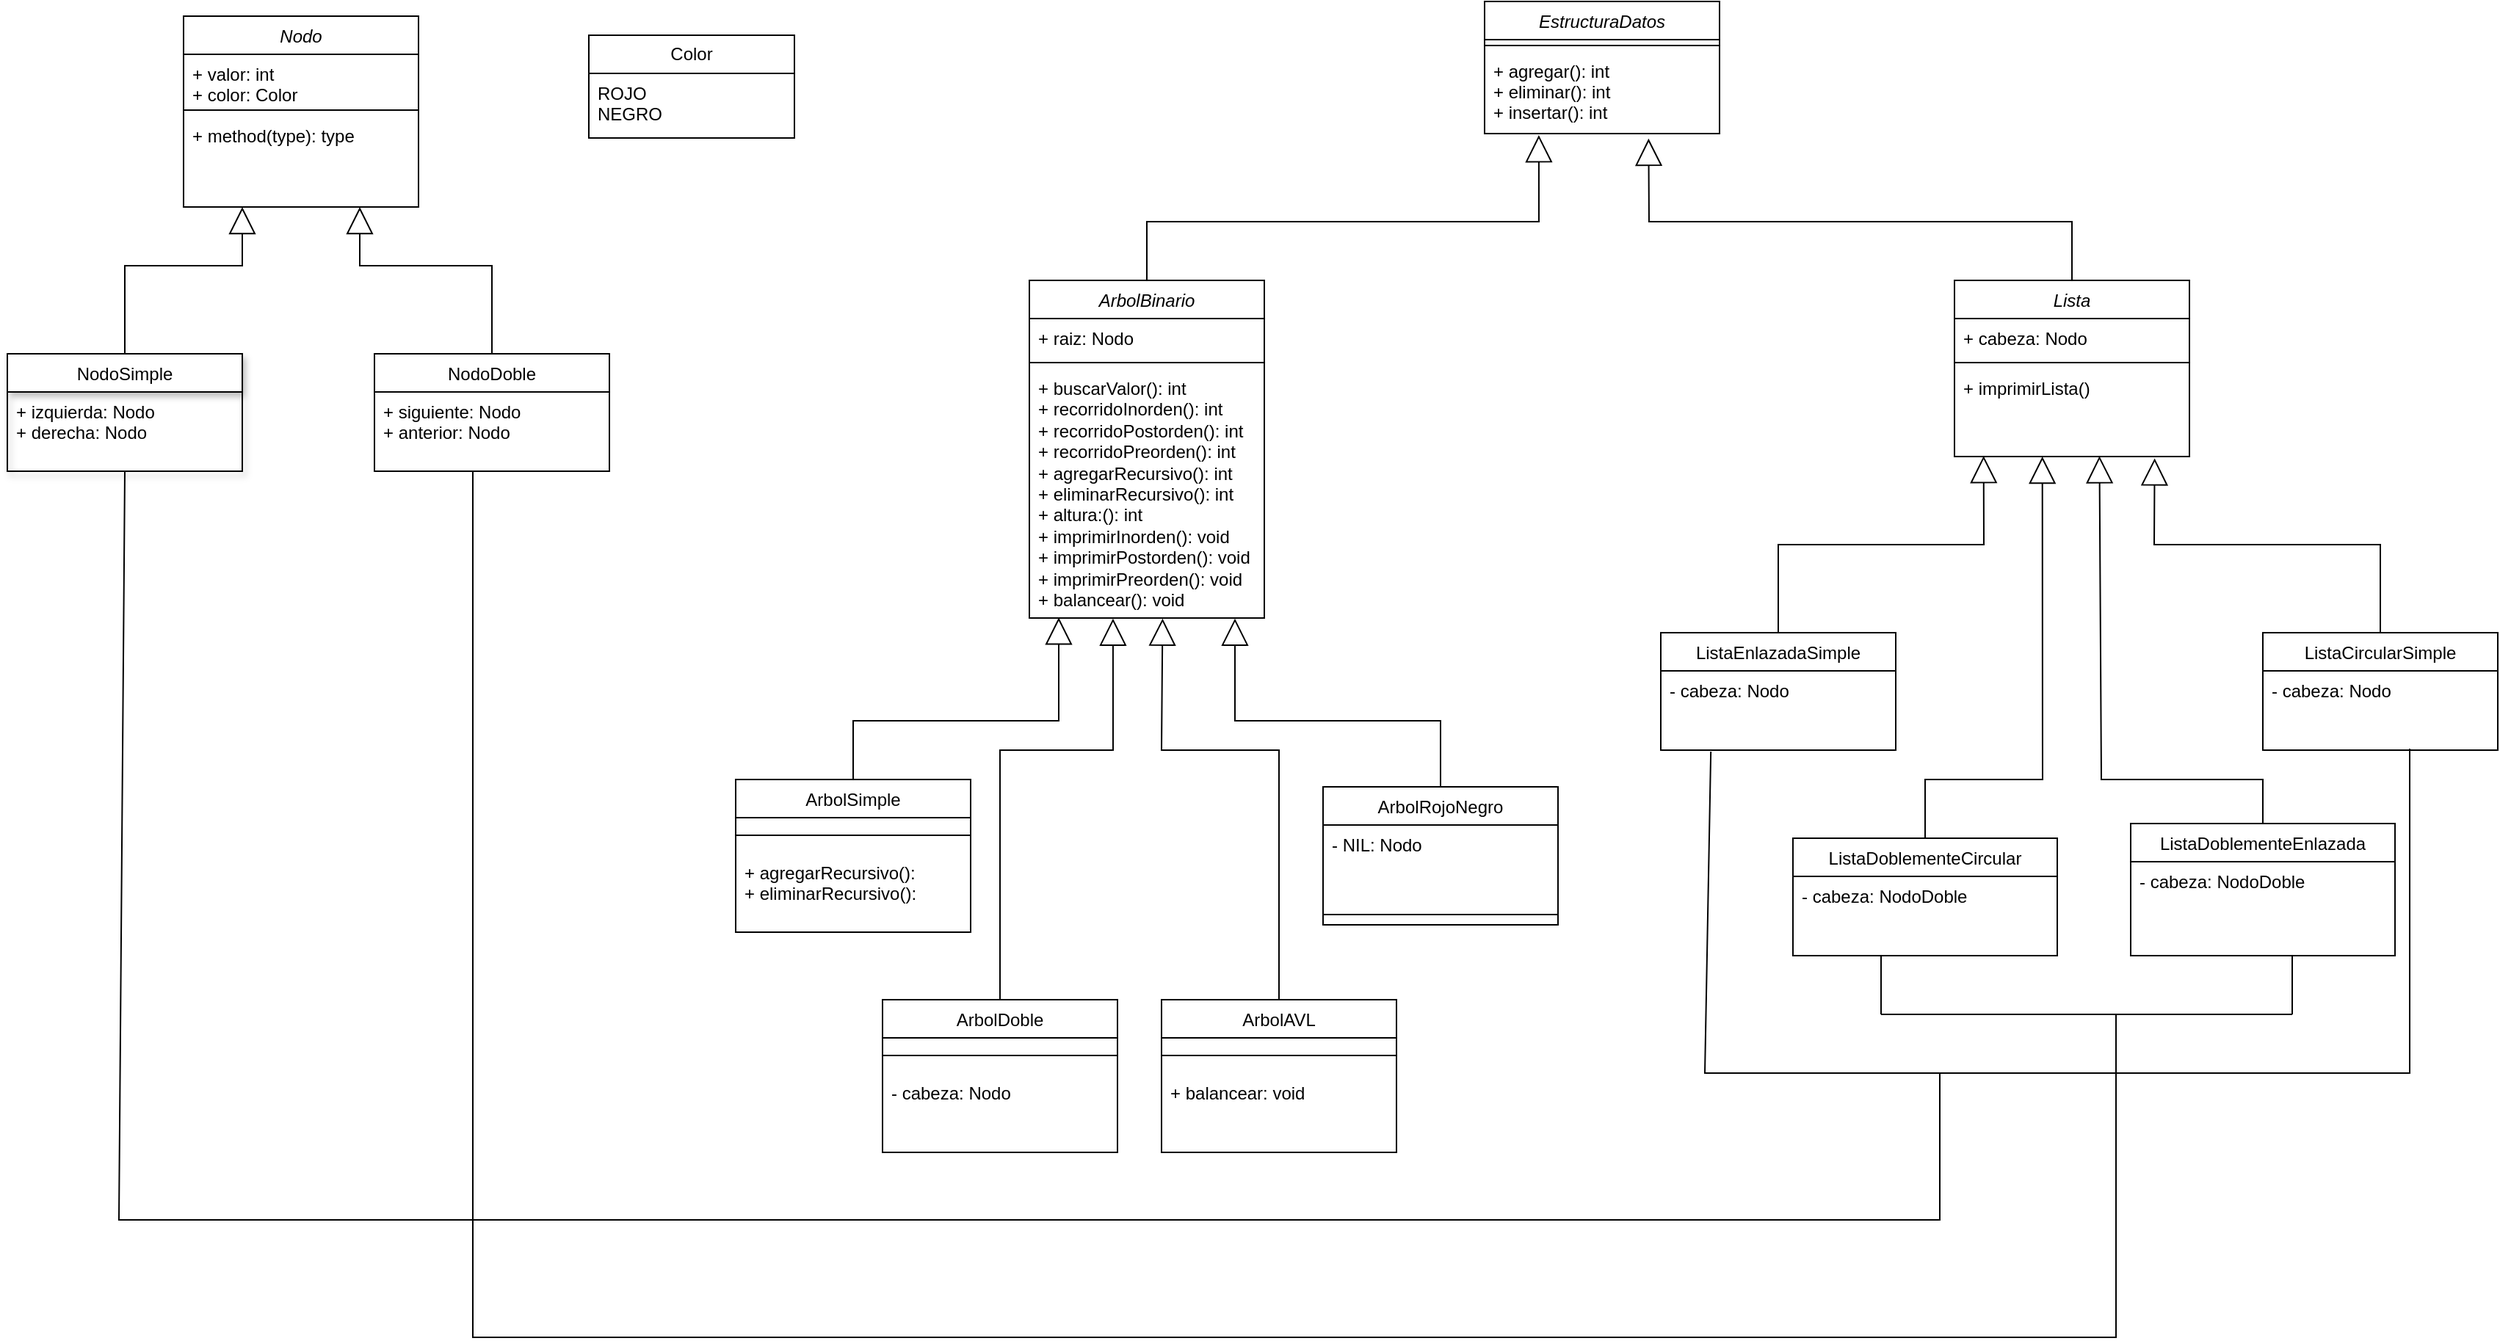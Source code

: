 <mxfile version="24.5.4" type="github">
  <diagram id="C5RBs43oDa-KdzZeNtuy" name="Page-1">
    <mxGraphModel dx="1120" dy="462" grid="1" gridSize="10" guides="1" tooltips="1" connect="1" arrows="1" fold="1" page="1" pageScale="1" pageWidth="827" pageHeight="1169" math="0" shadow="0">
      <root>
        <mxCell id="WIyWlLk6GJQsqaUBKTNV-0" />
        <mxCell id="WIyWlLk6GJQsqaUBKTNV-1" parent="WIyWlLk6GJQsqaUBKTNV-0" />
        <mxCell id="zkfFHV4jXpPFQw0GAbJ--0" value="EstructuraDatos" style="swimlane;fontStyle=2;align=center;verticalAlign=top;childLayout=stackLayout;horizontal=1;startSize=26;horizontalStack=0;resizeParent=1;resizeLast=0;collapsible=1;marginBottom=0;rounded=0;shadow=0;strokeWidth=1;" parent="WIyWlLk6GJQsqaUBKTNV-1" vertex="1">
          <mxGeometry x="1010" y="10" width="160" height="90" as="geometry">
            <mxRectangle x="230" y="140" width="160" height="26" as="alternateBounds" />
          </mxGeometry>
        </mxCell>
        <mxCell id="DncJ9CUcUolEmfU4vxdp-8" value="" style="line;strokeWidth=1;fillColor=none;align=left;verticalAlign=middle;spacingTop=-1;spacingLeft=3;spacingRight=3;rotatable=0;labelPosition=right;points=[];portConstraint=eastwest;strokeColor=inherit;" parent="zkfFHV4jXpPFQw0GAbJ--0" vertex="1">
          <mxGeometry y="26" width="160" height="8" as="geometry" />
        </mxCell>
        <mxCell id="zkfFHV4jXpPFQw0GAbJ--1" value="+ agregar(): int&#xa;+ eliminar(): int&#xa;+ insertar(): int" style="text;align=left;verticalAlign=top;spacingLeft=4;spacingRight=4;overflow=hidden;rotatable=0;points=[[0,0.5],[1,0.5]];portConstraint=eastwest;" parent="zkfFHV4jXpPFQw0GAbJ--0" vertex="1">
          <mxGeometry y="34" width="160" height="56" as="geometry" />
        </mxCell>
        <mxCell id="zkfFHV4jXpPFQw0GAbJ--6" value="NodoSimple" style="swimlane;fontStyle=0;align=center;verticalAlign=top;childLayout=stackLayout;horizontal=1;startSize=26;horizontalStack=0;resizeParent=1;resizeLast=0;collapsible=1;marginBottom=0;rounded=0;shadow=1;strokeWidth=1;" parent="WIyWlLk6GJQsqaUBKTNV-1" vertex="1">
          <mxGeometry x="4" y="250" width="160" height="80" as="geometry">
            <mxRectangle x="130" y="380" width="160" height="26" as="alternateBounds" />
          </mxGeometry>
        </mxCell>
        <mxCell id="zkfFHV4jXpPFQw0GAbJ--7" value="+ izquierda: Nodo&#xa;+ derecha: Nodo" style="text;align=left;verticalAlign=top;spacingLeft=4;spacingRight=4;overflow=hidden;rotatable=0;points=[[0,0.5],[1,0.5]];portConstraint=eastwest;" parent="zkfFHV4jXpPFQw0GAbJ--6" vertex="1">
          <mxGeometry y="26" width="160" height="54" as="geometry" />
        </mxCell>
        <mxCell id="DncJ9CUcUolEmfU4vxdp-2" value="NodoDoble" style="swimlane;fontStyle=0;align=center;verticalAlign=top;childLayout=stackLayout;horizontal=1;startSize=26;horizontalStack=0;resizeParent=1;resizeLast=0;collapsible=1;marginBottom=0;rounded=0;shadow=0;strokeWidth=1;" parent="WIyWlLk6GJQsqaUBKTNV-1" vertex="1">
          <mxGeometry x="254" y="250" width="160" height="80" as="geometry">
            <mxRectangle x="130" y="380" width="160" height="26" as="alternateBounds" />
          </mxGeometry>
        </mxCell>
        <mxCell id="DncJ9CUcUolEmfU4vxdp-3" value="+ siguiente: Nodo&#xa;+ anterior: Nodo" style="text;align=left;verticalAlign=top;spacingLeft=4;spacingRight=4;overflow=hidden;rotatable=0;points=[[0,0.5],[1,0.5]];portConstraint=eastwest;" parent="DncJ9CUcUolEmfU4vxdp-2" vertex="1">
          <mxGeometry y="26" width="160" height="54" as="geometry" />
        </mxCell>
        <mxCell id="DncJ9CUcUolEmfU4vxdp-9" value="ListaEnlazadaSimple" style="swimlane;fontStyle=0;align=center;verticalAlign=top;childLayout=stackLayout;horizontal=1;startSize=26;horizontalStack=0;resizeParent=1;resizeLast=0;collapsible=1;marginBottom=0;rounded=0;shadow=0;strokeWidth=1;" parent="WIyWlLk6GJQsqaUBKTNV-1" vertex="1">
          <mxGeometry x="1130" y="440" width="160" height="80" as="geometry">
            <mxRectangle x="130" y="380" width="160" height="26" as="alternateBounds" />
          </mxGeometry>
        </mxCell>
        <mxCell id="DncJ9CUcUolEmfU4vxdp-10" value="- cabeza: Nodo" style="text;align=left;verticalAlign=top;spacingLeft=4;spacingRight=4;overflow=hidden;rotatable=0;points=[[0,0.5],[1,0.5]];portConstraint=eastwest;" parent="DncJ9CUcUolEmfU4vxdp-9" vertex="1">
          <mxGeometry y="26" width="160" height="54" as="geometry" />
        </mxCell>
        <mxCell id="DncJ9CUcUolEmfU4vxdp-11" value="ListaDoblementeEnlazada" style="swimlane;fontStyle=0;align=center;verticalAlign=top;childLayout=stackLayout;horizontal=1;startSize=26;horizontalStack=0;resizeParent=1;resizeLast=0;collapsible=1;marginBottom=0;rounded=0;shadow=0;strokeWidth=1;" parent="WIyWlLk6GJQsqaUBKTNV-1" vertex="1">
          <mxGeometry x="1450" y="570" width="180" height="90" as="geometry">
            <mxRectangle x="130" y="380" width="160" height="26" as="alternateBounds" />
          </mxGeometry>
        </mxCell>
        <mxCell id="DncJ9CUcUolEmfU4vxdp-12" value="- cabeza: NodoDoble" style="text;align=left;verticalAlign=top;spacingLeft=4;spacingRight=4;overflow=hidden;rotatable=0;points=[[0,0.5],[1,0.5]];portConstraint=eastwest;" parent="DncJ9CUcUolEmfU4vxdp-11" vertex="1">
          <mxGeometry y="26" width="180" height="54" as="geometry" />
        </mxCell>
        <mxCell id="DncJ9CUcUolEmfU4vxdp-13" value="ListaDoblementeCircular" style="swimlane;fontStyle=0;align=center;verticalAlign=top;childLayout=stackLayout;horizontal=1;startSize=26;horizontalStack=0;resizeParent=1;resizeLast=0;collapsible=1;marginBottom=0;rounded=0;shadow=0;strokeWidth=1;" parent="WIyWlLk6GJQsqaUBKTNV-1" vertex="1">
          <mxGeometry x="1220" y="580" width="180" height="80" as="geometry">
            <mxRectangle x="130" y="380" width="160" height="26" as="alternateBounds" />
          </mxGeometry>
        </mxCell>
        <mxCell id="DncJ9CUcUolEmfU4vxdp-14" value="- cabeza: NodoDoble" style="text;align=left;verticalAlign=top;spacingLeft=4;spacingRight=4;overflow=hidden;rotatable=0;points=[[0,0.5],[1,0.5]];portConstraint=eastwest;" parent="DncJ9CUcUolEmfU4vxdp-13" vertex="1">
          <mxGeometry y="26" width="180" height="54" as="geometry" />
        </mxCell>
        <mxCell id="DncJ9CUcUolEmfU4vxdp-15" value="ListaCircularSimple" style="swimlane;fontStyle=0;align=center;verticalAlign=top;childLayout=stackLayout;horizontal=1;startSize=26;horizontalStack=0;resizeParent=1;resizeLast=0;collapsible=1;marginBottom=0;rounded=0;shadow=0;strokeWidth=1;" parent="WIyWlLk6GJQsqaUBKTNV-1" vertex="1">
          <mxGeometry x="1540" y="440" width="160" height="80" as="geometry">
            <mxRectangle x="130" y="380" width="160" height="26" as="alternateBounds" />
          </mxGeometry>
        </mxCell>
        <mxCell id="DncJ9CUcUolEmfU4vxdp-16" value="- cabeza: Nodo" style="text;align=left;verticalAlign=top;spacingLeft=4;spacingRight=4;overflow=hidden;rotatable=0;points=[[0,0.5],[1,0.5]];portConstraint=eastwest;" parent="DncJ9CUcUolEmfU4vxdp-15" vertex="1">
          <mxGeometry y="26" width="160" height="54" as="geometry" />
        </mxCell>
        <mxCell id="DncJ9CUcUolEmfU4vxdp-19" value="&lt;span style=&quot;font-weight: normal;&quot;&gt;&lt;i&gt;ArbolBinario&lt;/i&gt;&lt;/span&gt;" style="swimlane;fontStyle=1;align=center;verticalAlign=top;childLayout=stackLayout;horizontal=1;startSize=26;horizontalStack=0;resizeParent=1;resizeParentMax=0;resizeLast=0;collapsible=1;marginBottom=0;whiteSpace=wrap;html=1;" parent="WIyWlLk6GJQsqaUBKTNV-1" vertex="1">
          <mxGeometry x="700" y="200" width="160" height="230" as="geometry" />
        </mxCell>
        <mxCell id="DncJ9CUcUolEmfU4vxdp-20" value="+ raiz: Nodo" style="text;strokeColor=none;fillColor=none;align=left;verticalAlign=top;spacingLeft=4;spacingRight=4;overflow=hidden;rotatable=0;points=[[0,0.5],[1,0.5]];portConstraint=eastwest;whiteSpace=wrap;html=1;" parent="DncJ9CUcUolEmfU4vxdp-19" vertex="1">
          <mxGeometry y="26" width="160" height="26" as="geometry" />
        </mxCell>
        <mxCell id="DncJ9CUcUolEmfU4vxdp-21" value="" style="line;strokeWidth=1;fillColor=none;align=left;verticalAlign=middle;spacingTop=-1;spacingLeft=3;spacingRight=3;rotatable=0;labelPosition=right;points=[];portConstraint=eastwest;strokeColor=inherit;" parent="DncJ9CUcUolEmfU4vxdp-19" vertex="1">
          <mxGeometry y="52" width="160" height="8" as="geometry" />
        </mxCell>
        <mxCell id="DncJ9CUcUolEmfU4vxdp-22" value="+ buscarValor(): int&lt;br&gt;+ recorridoInorden(): int&lt;div&gt;+ recorridoPostorden(): int&lt;br&gt;+ recorridoPreorden()&lt;span style=&quot;background-color: initial;&quot;&gt;: int&lt;/span&gt;&lt;/div&gt;&lt;div&gt;&lt;span style=&quot;text-wrap: nowrap;&quot;&gt;+ agregarRecursivo(): int&lt;/span&gt;&lt;br style=&quot;text-wrap: nowrap; padding: 0px; margin: 0px;&quot;&gt;&lt;span style=&quot;text-wrap: nowrap;&quot;&gt;+ eliminarRecursivo(): int&lt;/span&gt;&lt;/div&gt;&lt;div&gt;+ altura:(): int&lt;span style=&quot;text-wrap: nowrap;&quot;&gt;&lt;br&gt;&lt;/span&gt;&lt;/div&gt;&lt;div&gt;+ imprimirInorden()&lt;span style=&quot;background-color: initial;&quot;&gt;: void&lt;/span&gt;&lt;/div&gt;&lt;div&gt;+ imprimir&lt;span style=&quot;background-color: initial;&quot;&gt;Postorden()&lt;/span&gt;&lt;span style=&quot;background-color: initial;&quot;&gt;: void&lt;/span&gt;&lt;/div&gt;&lt;div&gt;&lt;span style=&quot;background-color: initial;&quot;&gt;+ imprimirPreorden()&lt;/span&gt;&lt;span style=&quot;background-color: initial;&quot;&gt;: void&lt;br&gt;&lt;/span&gt;&lt;/div&gt;&lt;div&gt;&lt;span style=&quot;text-wrap: nowrap;&quot;&gt;+ balancear(): void&lt;/span&gt;&lt;span style=&quot;background-color: initial;&quot;&gt;&lt;br&gt;&lt;/span&gt;&lt;/div&gt;" style="text;strokeColor=none;fillColor=none;align=left;verticalAlign=top;spacingLeft=4;spacingRight=4;overflow=hidden;rotatable=0;points=[[0,0.5],[1,0.5]];portConstraint=eastwest;whiteSpace=wrap;html=1;" parent="DncJ9CUcUolEmfU4vxdp-19" vertex="1">
          <mxGeometry y="60" width="160" height="170" as="geometry" />
        </mxCell>
        <mxCell id="DncJ9CUcUolEmfU4vxdp-24" value="" style="endArrow=block;endSize=16;endFill=0;html=1;rounded=0;exitX=0.5;exitY=0;exitDx=0;exitDy=0;entryX=0.231;entryY=1.019;entryDx=0;entryDy=0;entryPerimeter=0;" parent="WIyWlLk6GJQsqaUBKTNV-1" source="DncJ9CUcUolEmfU4vxdp-19" target="zkfFHV4jXpPFQw0GAbJ--1" edge="1">
          <mxGeometry width="160" relative="1" as="geometry">
            <mxPoint x="830" y="435" as="sourcePoint" />
            <mxPoint x="980" y="191" as="targetPoint" />
            <Array as="points">
              <mxPoint x="780" y="160" />
              <mxPoint x="1047" y="160" />
            </Array>
          </mxGeometry>
        </mxCell>
        <mxCell id="DncJ9CUcUolEmfU4vxdp-35" value="Nodo" style="swimlane;fontStyle=2;align=center;verticalAlign=top;childLayout=stackLayout;horizontal=1;startSize=26;horizontalStack=0;resizeParent=1;resizeLast=0;collapsible=1;marginBottom=0;rounded=0;shadow=0;strokeWidth=1;" parent="WIyWlLk6GJQsqaUBKTNV-1" vertex="1">
          <mxGeometry x="124" y="20" width="160" height="130" as="geometry">
            <mxRectangle x="230" y="140" width="160" height="26" as="alternateBounds" />
          </mxGeometry>
        </mxCell>
        <mxCell id="DncJ9CUcUolEmfU4vxdp-37" value="+ valor: int&#xa;+ color: Color" style="text;align=left;verticalAlign=top;spacingLeft=4;spacingRight=4;overflow=hidden;rotatable=0;points=[[0,0.5],[1,0.5]];portConstraint=eastwest;" parent="DncJ9CUcUolEmfU4vxdp-35" vertex="1">
          <mxGeometry y="26" width="160" height="34" as="geometry" />
        </mxCell>
        <mxCell id="DncJ9CUcUolEmfU4vxdp-43" value="" style="line;strokeWidth=1;fillColor=none;align=left;verticalAlign=middle;spacingTop=-1;spacingLeft=3;spacingRight=3;rotatable=0;labelPosition=right;points=[];portConstraint=eastwest;strokeColor=inherit;" parent="DncJ9CUcUolEmfU4vxdp-35" vertex="1">
          <mxGeometry y="60" width="160" height="8" as="geometry" />
        </mxCell>
        <mxCell id="DncJ9CUcUolEmfU4vxdp-42" value="+ method(type): type" style="text;align=left;verticalAlign=top;spacingLeft=4;spacingRight=4;overflow=hidden;rotatable=0;points=[[0,0.5],[1,0.5]];portConstraint=eastwest;" parent="DncJ9CUcUolEmfU4vxdp-35" vertex="1">
          <mxGeometry y="68" width="160" height="56" as="geometry" />
        </mxCell>
        <mxCell id="DncJ9CUcUolEmfU4vxdp-44" value="" style="endArrow=block;endSize=16;endFill=0;html=1;rounded=0;entryX=0.25;entryY=1;entryDx=0;entryDy=0;exitX=0.5;exitY=0;exitDx=0;exitDy=0;" parent="WIyWlLk6GJQsqaUBKTNV-1" source="zkfFHV4jXpPFQw0GAbJ--6" target="DncJ9CUcUolEmfU4vxdp-35" edge="1">
          <mxGeometry width="160" relative="1" as="geometry">
            <mxPoint x="234" y="210" as="sourcePoint" />
            <mxPoint x="394" y="210" as="targetPoint" />
            <Array as="points">
              <mxPoint x="84" y="190" />
              <mxPoint x="164" y="190" />
            </Array>
          </mxGeometry>
        </mxCell>
        <mxCell id="DncJ9CUcUolEmfU4vxdp-45" value="" style="endArrow=block;endSize=16;endFill=0;html=1;rounded=0;entryX=0.75;entryY=1;entryDx=0;entryDy=0;exitX=0.5;exitY=0;exitDx=0;exitDy=0;" parent="WIyWlLk6GJQsqaUBKTNV-1" source="DncJ9CUcUolEmfU4vxdp-2" target="DncJ9CUcUolEmfU4vxdp-35" edge="1">
          <mxGeometry width="160" relative="1" as="geometry">
            <mxPoint x="54" y="260" as="sourcePoint" />
            <mxPoint x="187" y="160" as="targetPoint" />
            <Array as="points">
              <mxPoint x="334" y="190" />
              <mxPoint x="244" y="190" />
            </Array>
          </mxGeometry>
        </mxCell>
        <mxCell id="DncJ9CUcUolEmfU4vxdp-46" value="&lt;span style=&quot;font-weight: normal;&quot;&gt;&lt;i&gt;Lista&lt;/i&gt;&lt;/span&gt;" style="swimlane;fontStyle=1;align=center;verticalAlign=top;childLayout=stackLayout;horizontal=1;startSize=26;horizontalStack=0;resizeParent=1;resizeParentMax=0;resizeLast=0;collapsible=1;marginBottom=0;whiteSpace=wrap;html=1;" parent="WIyWlLk6GJQsqaUBKTNV-1" vertex="1">
          <mxGeometry x="1330" y="200" width="160" height="120" as="geometry" />
        </mxCell>
        <mxCell id="DncJ9CUcUolEmfU4vxdp-47" value="+ cabeza: Nodo" style="text;strokeColor=none;fillColor=none;align=left;verticalAlign=top;spacingLeft=4;spacingRight=4;overflow=hidden;rotatable=0;points=[[0,0.5],[1,0.5]];portConstraint=eastwest;whiteSpace=wrap;html=1;" parent="DncJ9CUcUolEmfU4vxdp-46" vertex="1">
          <mxGeometry y="26" width="160" height="26" as="geometry" />
        </mxCell>
        <mxCell id="DncJ9CUcUolEmfU4vxdp-48" value="" style="line;strokeWidth=1;fillColor=none;align=left;verticalAlign=middle;spacingTop=-1;spacingLeft=3;spacingRight=3;rotatable=0;labelPosition=right;points=[];portConstraint=eastwest;strokeColor=inherit;" parent="DncJ9CUcUolEmfU4vxdp-46" vertex="1">
          <mxGeometry y="52" width="160" height="8" as="geometry" />
        </mxCell>
        <mxCell id="DncJ9CUcUolEmfU4vxdp-49" value="+ imprimirLista()" style="text;strokeColor=none;fillColor=none;align=left;verticalAlign=top;spacingLeft=4;spacingRight=4;overflow=hidden;rotatable=0;points=[[0,0.5],[1,0.5]];portConstraint=eastwest;whiteSpace=wrap;html=1;" parent="DncJ9CUcUolEmfU4vxdp-46" vertex="1">
          <mxGeometry y="60" width="160" height="60" as="geometry" />
        </mxCell>
        <mxCell id="DncJ9CUcUolEmfU4vxdp-50" value="" style="endArrow=block;endSize=16;endFill=0;html=1;rounded=0;exitX=0.5;exitY=0;exitDx=0;exitDy=0;entryX=0.698;entryY=1.061;entryDx=0;entryDy=0;entryPerimeter=0;" parent="WIyWlLk6GJQsqaUBKTNV-1" source="DncJ9CUcUolEmfU4vxdp-46" target="zkfFHV4jXpPFQw0GAbJ--1" edge="1">
          <mxGeometry width="160" relative="1" as="geometry">
            <mxPoint x="870" y="290" as="sourcePoint" />
            <mxPoint x="947" y="201" as="targetPoint" />
            <Array as="points">
              <mxPoint x="1410" y="160" />
              <mxPoint x="1122" y="160" />
            </Array>
          </mxGeometry>
        </mxCell>
        <mxCell id="DncJ9CUcUolEmfU4vxdp-51" value="" style="endArrow=block;endSize=16;endFill=0;html=1;rounded=0;exitX=0.5;exitY=0;exitDx=0;exitDy=0;entryX=0.124;entryY=0.993;entryDx=0;entryDy=0;entryPerimeter=0;" parent="WIyWlLk6GJQsqaUBKTNV-1" source="DncJ9CUcUolEmfU4vxdp-9" target="DncJ9CUcUolEmfU4vxdp-49" edge="1">
          <mxGeometry width="160" relative="1" as="geometry">
            <mxPoint x="1250" y="300" as="sourcePoint" />
            <mxPoint x="1350" y="340" as="targetPoint" />
            <Array as="points">
              <mxPoint x="1210" y="380" />
              <mxPoint x="1350" y="380" />
            </Array>
          </mxGeometry>
        </mxCell>
        <mxCell id="DncJ9CUcUolEmfU4vxdp-52" value="" style="endArrow=block;endSize=16;endFill=0;html=1;rounded=0;exitX=0.5;exitY=0;exitDx=0;exitDy=0;entryX=0.374;entryY=1;entryDx=0;entryDy=0;entryPerimeter=0;" parent="WIyWlLk6GJQsqaUBKTNV-1" source="DncJ9CUcUolEmfU4vxdp-13" target="DncJ9CUcUolEmfU4vxdp-49" edge="1">
          <mxGeometry width="160" relative="1" as="geometry">
            <mxPoint x="1220" y="450" as="sourcePoint" />
            <mxPoint x="1370" y="352" as="targetPoint" />
            <Array as="points">
              <mxPoint x="1310" y="540" />
              <mxPoint x="1390" y="540" />
            </Array>
          </mxGeometry>
        </mxCell>
        <mxCell id="DncJ9CUcUolEmfU4vxdp-53" value="" style="endArrow=block;endSize=16;endFill=0;html=1;rounded=0;exitX=0.5;exitY=0;exitDx=0;exitDy=0;entryX=0.617;entryY=0.995;entryDx=0;entryDy=0;entryPerimeter=0;" parent="WIyWlLk6GJQsqaUBKTNV-1" source="DncJ9CUcUolEmfU4vxdp-11" target="DncJ9CUcUolEmfU4vxdp-49" edge="1">
          <mxGeometry width="160" relative="1" as="geometry">
            <mxPoint x="1310" y="610" as="sourcePoint" />
            <mxPoint x="1400" y="354" as="targetPoint" />
            <Array as="points">
              <mxPoint x="1540" y="540" />
              <mxPoint x="1430" y="540" />
            </Array>
          </mxGeometry>
        </mxCell>
        <mxCell id="DncJ9CUcUolEmfU4vxdp-54" value="" style="endArrow=block;endSize=16;endFill=0;html=1;rounded=0;exitX=0.5;exitY=0;exitDx=0;exitDy=0;entryX=0.852;entryY=1.02;entryDx=0;entryDy=0;entryPerimeter=0;" parent="WIyWlLk6GJQsqaUBKTNV-1" source="DncJ9CUcUolEmfU4vxdp-15" target="DncJ9CUcUolEmfU4vxdp-49" edge="1">
          <mxGeometry width="160" relative="1" as="geometry">
            <mxPoint x="1220" y="450" as="sourcePoint" />
            <mxPoint x="1370" y="352" as="targetPoint" />
            <Array as="points">
              <mxPoint x="1620" y="380" />
              <mxPoint x="1466" y="380" />
            </Array>
          </mxGeometry>
        </mxCell>
        <mxCell id="DncJ9CUcUolEmfU4vxdp-56" value="ArbolSimple" style="swimlane;fontStyle=0;align=center;verticalAlign=top;childLayout=stackLayout;horizontal=1;startSize=26;horizontalStack=0;resizeParent=1;resizeLast=0;collapsible=1;marginBottom=0;rounded=0;shadow=0;strokeWidth=1;" parent="WIyWlLk6GJQsqaUBKTNV-1" vertex="1">
          <mxGeometry x="500" y="540" width="160" height="104" as="geometry">
            <mxRectangle x="130" y="380" width="160" height="26" as="alternateBounds" />
          </mxGeometry>
        </mxCell>
        <mxCell id="DncJ9CUcUolEmfU4vxdp-79" value="" style="line;strokeWidth=1;fillColor=none;align=left;verticalAlign=middle;spacingTop=-1;spacingLeft=3;spacingRight=3;rotatable=0;labelPosition=right;points=[];portConstraint=eastwest;strokeColor=inherit;" parent="DncJ9CUcUolEmfU4vxdp-56" vertex="1">
          <mxGeometry y="26" width="160" height="24" as="geometry" />
        </mxCell>
        <mxCell id="DncJ9CUcUolEmfU4vxdp-57" value="+ agregarRecursivo():&#xa;+ eliminarRecursivo():" style="text;align=left;verticalAlign=top;spacingLeft=4;spacingRight=4;overflow=hidden;rotatable=0;points=[[0,0.5],[1,0.5]];portConstraint=eastwest;" parent="DncJ9CUcUolEmfU4vxdp-56" vertex="1">
          <mxGeometry y="50" width="160" height="54" as="geometry" />
        </mxCell>
        <mxCell id="DncJ9CUcUolEmfU4vxdp-58" value="ArbolDoble&#xa;" style="swimlane;fontStyle=0;align=center;verticalAlign=top;childLayout=stackLayout;horizontal=1;startSize=26;horizontalStack=0;resizeParent=1;resizeLast=0;collapsible=1;marginBottom=0;rounded=0;shadow=0;strokeWidth=1;" parent="WIyWlLk6GJQsqaUBKTNV-1" vertex="1">
          <mxGeometry x="600" y="690" width="160" height="104" as="geometry">
            <mxRectangle x="130" y="380" width="160" height="26" as="alternateBounds" />
          </mxGeometry>
        </mxCell>
        <mxCell id="DncJ9CUcUolEmfU4vxdp-80" value="" style="line;strokeWidth=1;fillColor=none;align=left;verticalAlign=middle;spacingTop=-1;spacingLeft=3;spacingRight=3;rotatable=0;labelPosition=right;points=[];portConstraint=eastwest;strokeColor=inherit;" parent="DncJ9CUcUolEmfU4vxdp-58" vertex="1">
          <mxGeometry y="26" width="160" height="24" as="geometry" />
        </mxCell>
        <mxCell id="DncJ9CUcUolEmfU4vxdp-59" value="- cabeza: Nodo" style="text;align=left;verticalAlign=top;spacingLeft=4;spacingRight=4;overflow=hidden;rotatable=0;points=[[0,0.5],[1,0.5]];portConstraint=eastwest;" parent="DncJ9CUcUolEmfU4vxdp-58" vertex="1">
          <mxGeometry y="50" width="160" height="54" as="geometry" />
        </mxCell>
        <mxCell id="DncJ9CUcUolEmfU4vxdp-60" value="ArbolAVL" style="swimlane;fontStyle=0;align=center;verticalAlign=top;childLayout=stackLayout;horizontal=1;startSize=26;horizontalStack=0;resizeParent=1;resizeLast=0;collapsible=1;marginBottom=0;rounded=0;shadow=0;strokeWidth=1;" parent="WIyWlLk6GJQsqaUBKTNV-1" vertex="1">
          <mxGeometry x="790" y="690" width="160" height="104" as="geometry">
            <mxRectangle x="130" y="380" width="160" height="26" as="alternateBounds" />
          </mxGeometry>
        </mxCell>
        <mxCell id="DncJ9CUcUolEmfU4vxdp-81" value="" style="line;strokeWidth=1;fillColor=none;align=left;verticalAlign=middle;spacingTop=-1;spacingLeft=3;spacingRight=3;rotatable=0;labelPosition=right;points=[];portConstraint=eastwest;strokeColor=inherit;" parent="DncJ9CUcUolEmfU4vxdp-60" vertex="1">
          <mxGeometry y="26" width="160" height="24" as="geometry" />
        </mxCell>
        <mxCell id="DncJ9CUcUolEmfU4vxdp-61" value="+ balancear: void" style="text;align=left;verticalAlign=top;spacingLeft=4;spacingRight=4;overflow=hidden;rotatable=0;points=[[0,0.5],[1,0.5]];portConstraint=eastwest;" parent="DncJ9CUcUolEmfU4vxdp-60" vertex="1">
          <mxGeometry y="50" width="160" height="54" as="geometry" />
        </mxCell>
        <mxCell id="DncJ9CUcUolEmfU4vxdp-62" value="ArbolRojoNegro" style="swimlane;fontStyle=0;align=center;verticalAlign=top;childLayout=stackLayout;horizontal=1;startSize=26;horizontalStack=0;resizeParent=1;resizeLast=0;collapsible=1;marginBottom=0;rounded=0;shadow=0;strokeWidth=1;" parent="WIyWlLk6GJQsqaUBKTNV-1" vertex="1">
          <mxGeometry x="900" y="545" width="160" height="94" as="geometry">
            <mxRectangle x="130" y="380" width="160" height="26" as="alternateBounds" />
          </mxGeometry>
        </mxCell>
        <mxCell id="DncJ9CUcUolEmfU4vxdp-63" value="- NIL: Nodo" style="text;align=left;verticalAlign=top;spacingLeft=4;spacingRight=4;overflow=hidden;rotatable=0;points=[[0,0.5],[1,0.5]];portConstraint=eastwest;" parent="DncJ9CUcUolEmfU4vxdp-62" vertex="1">
          <mxGeometry y="26" width="160" height="54" as="geometry" />
        </mxCell>
        <mxCell id="DncJ9CUcUolEmfU4vxdp-82" value="" style="line;strokeWidth=1;fillColor=none;align=left;verticalAlign=middle;spacingTop=-1;spacingLeft=3;spacingRight=3;rotatable=0;labelPosition=right;points=[];portConstraint=eastwest;strokeColor=inherit;" parent="DncJ9CUcUolEmfU4vxdp-62" vertex="1">
          <mxGeometry y="80" width="160" height="14" as="geometry" />
        </mxCell>
        <mxCell id="DncJ9CUcUolEmfU4vxdp-64" value="" style="endArrow=block;endSize=16;endFill=0;html=1;rounded=0;exitX=0.5;exitY=0;exitDx=0;exitDy=0;entryX=0.125;entryY=0.998;entryDx=0;entryDy=0;entryPerimeter=0;" parent="WIyWlLk6GJQsqaUBKTNV-1" source="DncJ9CUcUolEmfU4vxdp-56" target="DncJ9CUcUolEmfU4vxdp-22" edge="1">
          <mxGeometry width="160" relative="1" as="geometry">
            <mxPoint x="570" y="420" as="sourcePoint" />
            <mxPoint x="720" y="440" as="targetPoint" />
            <Array as="points">
              <mxPoint x="580" y="500" />
              <mxPoint x="720" y="500" />
            </Array>
          </mxGeometry>
        </mxCell>
        <mxCell id="DncJ9CUcUolEmfU4vxdp-65" value="" style="endArrow=block;endSize=16;endFill=0;html=1;rounded=0;exitX=0.5;exitY=0;exitDx=0;exitDy=0;entryX=0.356;entryY=1.002;entryDx=0;entryDy=0;entryPerimeter=0;" parent="WIyWlLk6GJQsqaUBKTNV-1" source="DncJ9CUcUolEmfU4vxdp-58" target="DncJ9CUcUolEmfU4vxdp-22" edge="1">
          <mxGeometry width="160" relative="1" as="geometry">
            <mxPoint x="660" y="550" as="sourcePoint" />
            <mxPoint x="757" y="440" as="targetPoint" />
            <Array as="points">
              <mxPoint x="680" y="520" />
              <mxPoint x="757" y="520" />
            </Array>
          </mxGeometry>
        </mxCell>
        <mxCell id="DncJ9CUcUolEmfU4vxdp-66" value="" style="endArrow=block;endSize=16;endFill=0;html=1;rounded=0;exitX=0.5;exitY=0;exitDx=0;exitDy=0;entryX=0.567;entryY=1.002;entryDx=0;entryDy=0;entryPerimeter=0;" parent="WIyWlLk6GJQsqaUBKTNV-1" source="DncJ9CUcUolEmfU4vxdp-60" target="DncJ9CUcUolEmfU4vxdp-22" edge="1">
          <mxGeometry width="160" relative="1" as="geometry">
            <mxPoint x="660" y="580" as="sourcePoint" />
            <mxPoint x="790" y="450" as="targetPoint" />
            <Array as="points">
              <mxPoint x="870" y="520" />
              <mxPoint x="790" y="520" />
            </Array>
          </mxGeometry>
        </mxCell>
        <mxCell id="DncJ9CUcUolEmfU4vxdp-67" value="" style="endArrow=block;endSize=16;endFill=0;html=1;rounded=0;exitX=0.5;exitY=0;exitDx=0;exitDy=0;entryX=0.875;entryY=1.002;entryDx=0;entryDy=0;entryPerimeter=0;" parent="WIyWlLk6GJQsqaUBKTNV-1" source="DncJ9CUcUolEmfU4vxdp-62" target="DncJ9CUcUolEmfU4vxdp-22" edge="1">
          <mxGeometry width="160" relative="1" as="geometry">
            <mxPoint x="670" y="590" as="sourcePoint" />
            <mxPoint x="840" y="440" as="targetPoint" />
            <Array as="points">
              <mxPoint x="980" y="500" />
              <mxPoint x="840" y="500" />
            </Array>
          </mxGeometry>
        </mxCell>
        <mxCell id="cbA1YcrAnxrEZH9ncZkX-2" value="" style="endArrow=none;html=1;rounded=0;" parent="WIyWlLk6GJQsqaUBKTNV-1" edge="1">
          <mxGeometry width="50" height="50" relative="1" as="geometry">
            <mxPoint x="1280" y="700" as="sourcePoint" />
            <mxPoint x="1560" y="700" as="targetPoint" />
          </mxGeometry>
        </mxCell>
        <mxCell id="cbA1YcrAnxrEZH9ncZkX-4" value="" style="endArrow=none;html=1;rounded=0;" parent="WIyWlLk6GJQsqaUBKTNV-1" edge="1">
          <mxGeometry width="50" height="50" relative="1" as="geometry">
            <mxPoint x="1280" y="700" as="sourcePoint" />
            <mxPoint x="1280" y="660" as="targetPoint" />
          </mxGeometry>
        </mxCell>
        <mxCell id="cbA1YcrAnxrEZH9ncZkX-6" value="" style="endArrow=none;html=1;rounded=0;" parent="WIyWlLk6GJQsqaUBKTNV-1" edge="1">
          <mxGeometry width="50" height="50" relative="1" as="geometry">
            <mxPoint x="1560" y="700" as="sourcePoint" />
            <mxPoint x="1560" y="660" as="targetPoint" />
          </mxGeometry>
        </mxCell>
        <mxCell id="cbA1YcrAnxrEZH9ncZkX-8" value="" style="endArrow=none;html=1;rounded=0;exitX=0.213;exitY=1.019;exitDx=0;exitDy=0;exitPerimeter=0;" parent="WIyWlLk6GJQsqaUBKTNV-1" source="DncJ9CUcUolEmfU4vxdp-10" edge="1">
          <mxGeometry width="50" height="50" relative="1" as="geometry">
            <mxPoint x="1360" y="660" as="sourcePoint" />
            <mxPoint x="1200" y="740" as="targetPoint" />
            <Array as="points">
              <mxPoint x="1160" y="740" />
            </Array>
          </mxGeometry>
        </mxCell>
        <mxCell id="cbA1YcrAnxrEZH9ncZkX-9" value="" style="endArrow=none;html=1;rounded=0;entryX=0.625;entryY=0.981;entryDx=0;entryDy=0;entryPerimeter=0;" parent="WIyWlLk6GJQsqaUBKTNV-1" target="DncJ9CUcUolEmfU4vxdp-16" edge="1">
          <mxGeometry width="50" height="50" relative="1" as="geometry">
            <mxPoint x="1200" y="740" as="sourcePoint" />
            <mxPoint x="1410" y="610" as="targetPoint" />
            <Array as="points">
              <mxPoint x="1640" y="740" />
            </Array>
          </mxGeometry>
        </mxCell>
        <mxCell id="cbA1YcrAnxrEZH9ncZkX-10" value="" style="endArrow=none;html=1;rounded=0;" parent="WIyWlLk6GJQsqaUBKTNV-1" edge="1">
          <mxGeometry width="50" height="50" relative="1" as="geometry">
            <mxPoint x="1160" y="840" as="sourcePoint" />
            <mxPoint x="1320" y="740" as="targetPoint" />
            <Array as="points">
              <mxPoint x="1320" y="840" />
              <mxPoint x="1320" y="780" />
            </Array>
          </mxGeometry>
        </mxCell>
        <mxCell id="cbA1YcrAnxrEZH9ncZkX-12" value="" style="endArrow=none;html=1;rounded=0;" parent="WIyWlLk6GJQsqaUBKTNV-1" edge="1">
          <mxGeometry width="50" height="50" relative="1" as="geometry">
            <mxPoint x="1440" y="700" as="sourcePoint" />
            <mxPoint x="321" y="330" as="targetPoint" />
            <Array as="points">
              <mxPoint x="1440" y="920" />
              <mxPoint x="321" y="920" />
            </Array>
          </mxGeometry>
        </mxCell>
        <mxCell id="cbA1YcrAnxrEZH9ncZkX-13" value="" style="endArrow=none;html=1;rounded=0;exitX=0.5;exitY=1;exitDx=0;exitDy=0;" parent="WIyWlLk6GJQsqaUBKTNV-1" source="zkfFHV4jXpPFQw0GAbJ--6" edge="1">
          <mxGeometry width="50" height="50" relative="1" as="geometry">
            <mxPoint x="360" y="390" as="sourcePoint" />
            <mxPoint x="1160" y="840" as="targetPoint" />
            <Array as="points">
              <mxPoint x="80" y="840" />
            </Array>
          </mxGeometry>
        </mxCell>
        <mxCell id="DncJ9CUcUolEmfU4vxdp-75" value="Color" style="swimlane;fontStyle=0;childLayout=stackLayout;horizontal=1;startSize=26;fillColor=none;horizontalStack=0;resizeParent=1;resizeParentMax=0;resizeLast=0;collapsible=1;marginBottom=0;whiteSpace=wrap;html=1;" parent="WIyWlLk6GJQsqaUBKTNV-1" vertex="1">
          <mxGeometry x="400" y="33" width="140" height="70" as="geometry" />
        </mxCell>
        <mxCell id="DncJ9CUcUolEmfU4vxdp-76" value="ROJO&lt;div&gt;NEGRO&lt;/div&gt;" style="text;strokeColor=none;fillColor=none;align=left;verticalAlign=top;spacingLeft=4;spacingRight=4;overflow=hidden;rotatable=0;points=[[0,0.5],[1,0.5]];portConstraint=eastwest;whiteSpace=wrap;html=1;" parent="DncJ9CUcUolEmfU4vxdp-75" vertex="1">
          <mxGeometry y="26" width="140" height="44" as="geometry" />
        </mxCell>
      </root>
    </mxGraphModel>
  </diagram>
</mxfile>
